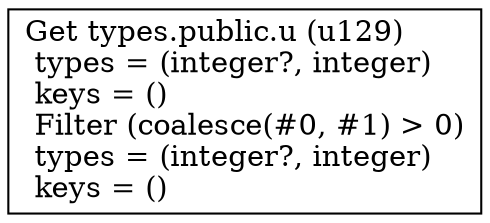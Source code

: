digraph G {
    node0 [shape = record, label=" Get types.public.u (u129)\l  types = (integer?, integer)\l  keys = ()\l Filter (coalesce(#0, #1) \> 0)\l  types = (integer?, integer)\l  keys = ()\l"]
}
